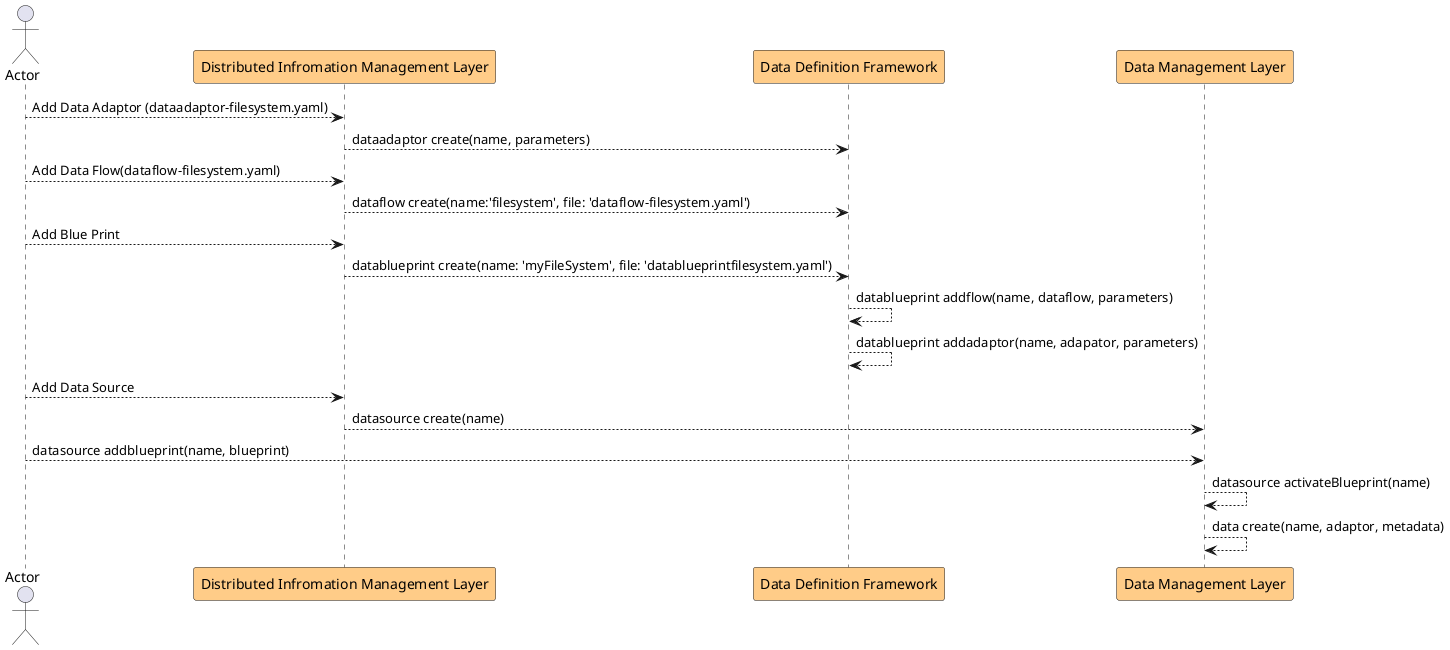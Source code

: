 @startuml
Actor "Actor" as Actor
Participant "Distributed Infromation Management Layer" as DIML #ffcc88
Participant "Data Definition Framework" as DDF #ffcc88
Participant "Data Management Layer" as DML #ffcc88
Actor --> DIML : Add Data Adaptor (dataadaptor-filesystem.yaml)
DIML --> DDF : dataadaptor create(name, parameters)
Actor --> DIML : Add Data Flow(dataflow-filesystem.yaml)
DIML --> DDF : dataflow create(name:'filesystem', file: 'dataflow-filesystem.yaml')
Actor --> DIML : Add Blue Print
DIML --> DDF : datablueprint create(name: 'myFileSystem', file: 'datablueprintfilesystem.yaml')
DDF --> DDF : datablueprint addflow(name, dataflow, parameters)
DDF --> DDF : datablueprint addadaptor(name, adapator, parameters)

Actor --> DIML : Add Data Source
DIML --> DML : datasource create(name)
Actor --> DML : datasource addblueprint(name, blueprint)
DML --> DML : datasource activateBlueprint(name)
DML --> DML : data create(name, adaptor, metadata)

@enduml
